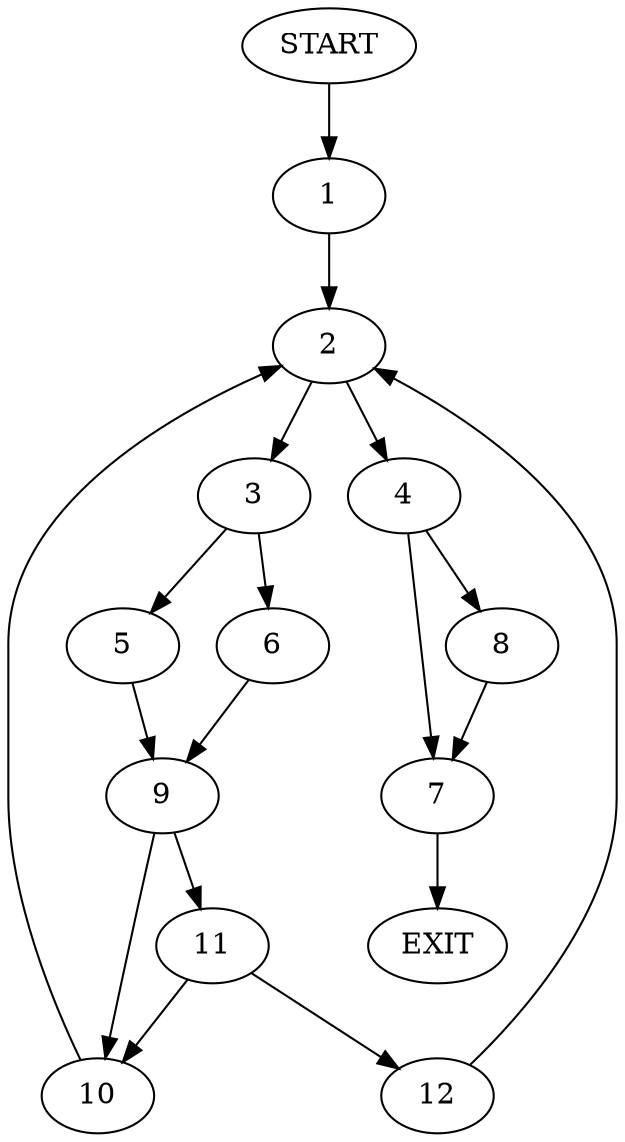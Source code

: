 digraph {
0 [label="START"]
13 [label="EXIT"]
0 -> 1
1 -> 2
2 -> 3
2 -> 4
3 -> 5
3 -> 6
4 -> 7
4 -> 8
5 -> 9
6 -> 9
9 -> 10
9 -> 11
10 -> 2
11 -> 10
11 -> 12
12 -> 2
8 -> 7
7 -> 13
}
